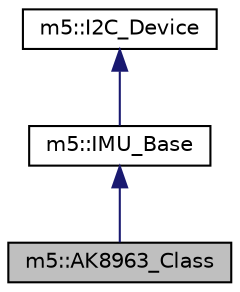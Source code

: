 digraph "m5::AK8963_Class"
{
 // LATEX_PDF_SIZE
  edge [fontname="Helvetica",fontsize="10",labelfontname="Helvetica",labelfontsize="10"];
  node [fontname="Helvetica",fontsize="10",shape=record];
  Node1 [label="m5::AK8963_Class",height=0.2,width=0.4,color="black", fillcolor="grey75", style="filled", fontcolor="black",tooltip=" "];
  Node2 -> Node1 [dir="back",color="midnightblue",fontsize="10",style="solid",fontname="Helvetica"];
  Node2 [label="m5::IMU_Base",height=0.2,width=0.4,color="black", fillcolor="white", style="filled",URL="$classm5_1_1IMU__Base.html",tooltip=" "];
  Node3 -> Node2 [dir="back",color="midnightblue",fontsize="10",style="solid",fontname="Helvetica"];
  Node3 [label="m5::I2C_Device",height=0.2,width=0.4,color="black", fillcolor="white", style="filled",URL="$classm5_1_1I2C__Device.html",tooltip=" "];
}
